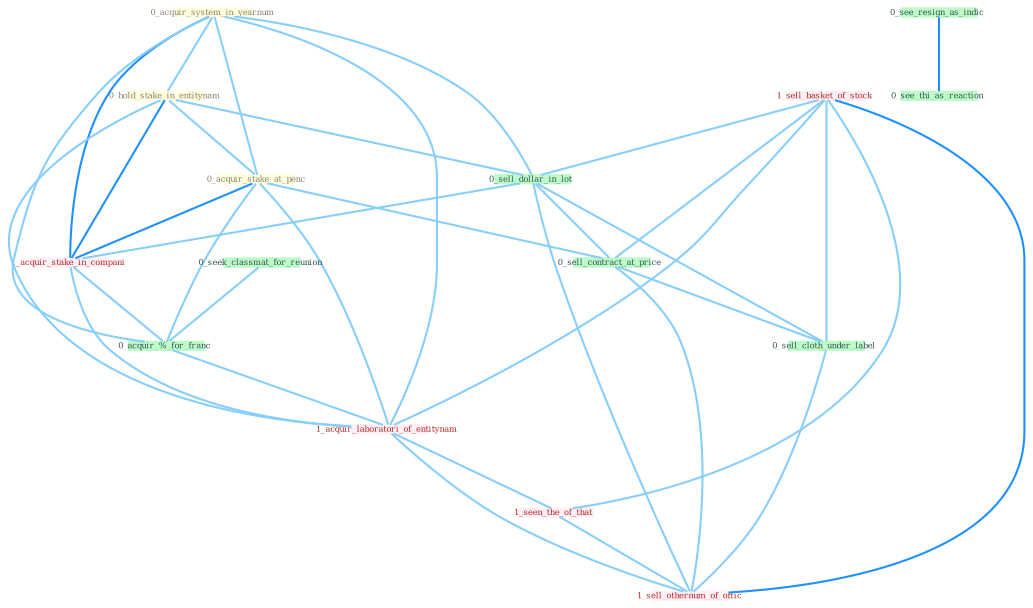 Graph G{ 
    node
    [shape=polygon,style=filled,width=.5,height=.06,color="#BDFCC9",fixedsize=true,fontsize=4,
    fontcolor="#2f4f4f"];
    {node
    [color="#ffffe0", fontcolor="#8b7d6b"] "0_acquir_system_in_yearnum " "0_hold_stake_in_entitynam " "0_acquir_stake_at_penc "}
{node [color="#fff0f5", fontcolor="#b22222"] "1_sell_basket_of_stock " "1_acquir_stake_in_compani " "1_acquir_laboratori_of_entitynam " "1_seen_the_of_that " "1_sell_othernum_of_offic "}
edge [color="#B0E2FF"];

	"0_acquir_system_in_yearnum " -- "0_hold_stake_in_entitynam " [w="1", color="#87cefa" ];
	"0_acquir_system_in_yearnum " -- "0_acquir_stake_at_penc " [w="1", color="#87cefa" ];
	"0_acquir_system_in_yearnum " -- "0_sell_dollar_in_lot " [w="1", color="#87cefa" ];
	"0_acquir_system_in_yearnum " -- "1_acquir_stake_in_compani " [w="2", color="#1e90ff" , len=0.8];
	"0_acquir_system_in_yearnum " -- "0_acquir_%_for_franc " [w="1", color="#87cefa" ];
	"0_acquir_system_in_yearnum " -- "1_acquir_laboratori_of_entitynam " [w="1", color="#87cefa" ];
	"0_hold_stake_in_entitynam " -- "0_acquir_stake_at_penc " [w="1", color="#87cefa" ];
	"0_hold_stake_in_entitynam " -- "0_sell_dollar_in_lot " [w="1", color="#87cefa" ];
	"0_hold_stake_in_entitynam " -- "1_acquir_stake_in_compani " [w="2", color="#1e90ff" , len=0.8];
	"0_hold_stake_in_entitynam " -- "1_acquir_laboratori_of_entitynam " [w="1", color="#87cefa" ];
	"0_acquir_stake_at_penc " -- "1_acquir_stake_in_compani " [w="2", color="#1e90ff" , len=0.8];
	"0_acquir_stake_at_penc " -- "0_acquir_%_for_franc " [w="1", color="#87cefa" ];
	"0_acquir_stake_at_penc " -- "0_sell_contract_at_price " [w="1", color="#87cefa" ];
	"0_acquir_stake_at_penc " -- "1_acquir_laboratori_of_entitynam " [w="1", color="#87cefa" ];
	"0_seek_classmat_for_reunion " -- "0_acquir_%_for_franc " [w="1", color="#87cefa" ];
	"1_sell_basket_of_stock " -- "0_sell_dollar_in_lot " [w="1", color="#87cefa" ];
	"1_sell_basket_of_stock " -- "0_sell_contract_at_price " [w="1", color="#87cefa" ];
	"1_sell_basket_of_stock " -- "1_acquir_laboratori_of_entitynam " [w="1", color="#87cefa" ];
	"1_sell_basket_of_stock " -- "0_sell_cloth_under_label " [w="1", color="#87cefa" ];
	"1_sell_basket_of_stock " -- "1_seen_the_of_that " [w="1", color="#87cefa" ];
	"1_sell_basket_of_stock " -- "1_sell_othernum_of_offic " [w="2", color="#1e90ff" , len=0.8];
	"0_sell_dollar_in_lot " -- "1_acquir_stake_in_compani " [w="1", color="#87cefa" ];
	"0_sell_dollar_in_lot " -- "0_sell_contract_at_price " [w="1", color="#87cefa" ];
	"0_sell_dollar_in_lot " -- "0_sell_cloth_under_label " [w="1", color="#87cefa" ];
	"0_sell_dollar_in_lot " -- "1_sell_othernum_of_offic " [w="1", color="#87cefa" ];
	"0_see_resign_as_indic " -- "0_see_thi_as_reaction " [w="2", color="#1e90ff" , len=0.8];
	"1_acquir_stake_in_compani " -- "0_acquir_%_for_franc " [w="1", color="#87cefa" ];
	"1_acquir_stake_in_compani " -- "1_acquir_laboratori_of_entitynam " [w="1", color="#87cefa" ];
	"0_acquir_%_for_franc " -- "1_acquir_laboratori_of_entitynam " [w="1", color="#87cefa" ];
	"0_sell_contract_at_price " -- "0_sell_cloth_under_label " [w="1", color="#87cefa" ];
	"0_sell_contract_at_price " -- "1_sell_othernum_of_offic " [w="1", color="#87cefa" ];
	"1_acquir_laboratori_of_entitynam " -- "1_seen_the_of_that " [w="1", color="#87cefa" ];
	"1_acquir_laboratori_of_entitynam " -- "1_sell_othernum_of_offic " [w="1", color="#87cefa" ];
	"0_sell_cloth_under_label " -- "1_sell_othernum_of_offic " [w="1", color="#87cefa" ];
	"1_seen_the_of_that " -- "1_sell_othernum_of_offic " [w="1", color="#87cefa" ];
}